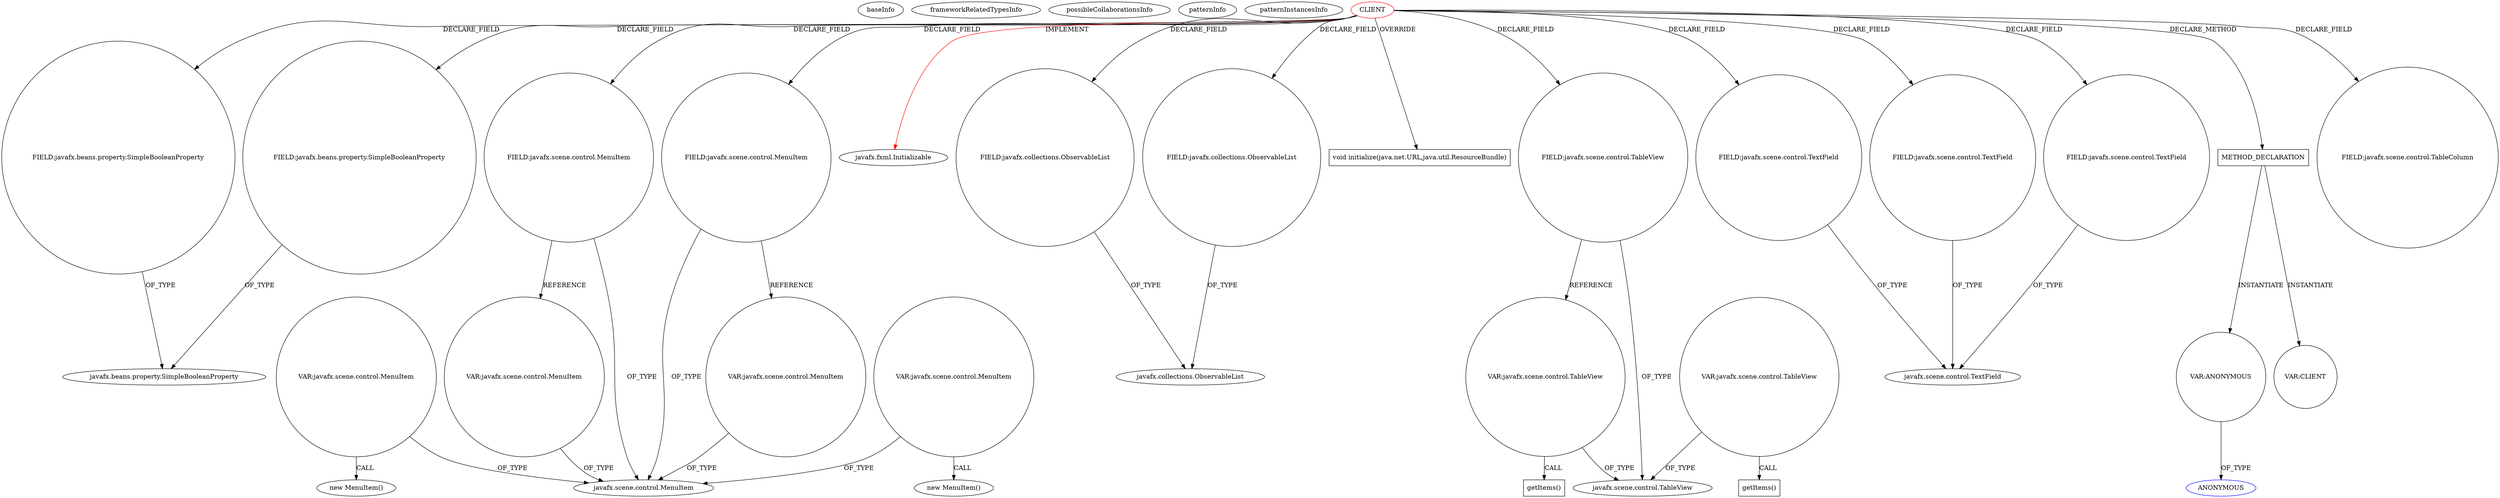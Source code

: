 digraph {
baseInfo[graphId=1798,category="pattern",isAnonymous=false,possibleRelation=false]
frameworkRelatedTypesInfo[0="javafx.fxml.Initializable"]
possibleCollaborationsInfo[]
patternInfo[frequency=2.0,patternRootClient=0]
patternInstancesInfo[0="hock323-eventManager~/hock323-eventManager/EventManager-master/src/eventManager/controller/pokerTournament/BlindsController.java~BlindsController~2976",1="hock323-eventManager~/hock323-eventManager/EventManager-master/src/eventManager/controller/pokerTournament/AnnouncementsController.java~AnnouncementsController~2965"]
28[label="FIELD:javafx.beans.property.SimpleBooleanProperty",vertexType="FIELD_DECLARATION",isFrameworkType=false,shape=circle]
17[label="javafx.beans.property.SimpleBooleanProperty",vertexType="FRAMEWORK_CLASS_TYPE",isFrameworkType=false]
0[label="CLIENT",vertexType="ROOT_CLIENT_CLASS_DECLARATION",isFrameworkType=false,color=red]
18[label="FIELD:javafx.scene.control.MenuItem",vertexType="FIELD_DECLARATION",isFrameworkType=false,shape=circle]
20[label="FIELD:javafx.scene.control.MenuItem",vertexType="FIELD_DECLARATION",isFrameworkType=false,shape=circle]
1[label="javafx.fxml.Initializable",vertexType="FRAMEWORK_INTERFACE_TYPE",isFrameworkType=false]
12[label="FIELD:javafx.collections.ObservableList",vertexType="FIELD_DECLARATION",isFrameworkType=false,shape=circle]
13[label="javafx.collections.ObservableList",vertexType="FRAMEWORK_INTERFACE_TYPE",isFrameworkType=false]
30[label="FIELD:javafx.collections.ObservableList",vertexType="FIELD_DECLARATION",isFrameworkType=false,shape=circle]
19[label="javafx.scene.control.MenuItem",vertexType="FRAMEWORK_CLASS_TYPE",isFrameworkType=false]
32[label="void initialize(java.net.URL,java.util.ResourceBundle)",vertexType="OVERRIDING_METHOD_DECLARATION",isFrameworkType=false,shape=box]
14[label="FIELD:javafx.scene.control.TableView",vertexType="FIELD_DECLARATION",isFrameworkType=false,shape=circle]
15[label="javafx.scene.control.TableView",vertexType="FRAMEWORK_CLASS_TYPE",isFrameworkType=false]
134[label="VAR:javafx.scene.control.TableView",vertexType="VARIABLE_EXPRESION",isFrameworkType=false,shape=circle]
286[label="VAR:javafx.scene.control.MenuItem",vertexType="VARIABLE_EXPRESION",isFrameworkType=false,shape=circle]
290[label="VAR:javafx.scene.control.MenuItem",vertexType="VARIABLE_EXPRESION",isFrameworkType=false,shape=circle]
151[label="VAR:javafx.scene.control.MenuItem",vertexType="VARIABLE_EXPRESION",isFrameworkType=false,shape=circle]
155[label="VAR:javafx.scene.control.MenuItem",vertexType="VARIABLE_EXPRESION",isFrameworkType=false,shape=circle]
16[label="FIELD:javafx.beans.property.SimpleBooleanProperty",vertexType="FIELD_DECLARATION",isFrameworkType=false,shape=circle]
4[label="FIELD:javafx.scene.control.TextField",vertexType="FIELD_DECLARATION",isFrameworkType=false,shape=circle]
24[label="FIELD:javafx.scene.control.TextField",vertexType="FIELD_DECLARATION",isFrameworkType=false,shape=circle]
6[label="FIELD:javafx.scene.control.TextField",vertexType="FIELD_DECLARATION",isFrameworkType=false,shape=circle]
135[label="getItems()",vertexType="INSIDE_CALL",isFrameworkType=false,shape=box]
5[label="javafx.scene.control.TextField",vertexType="FRAMEWORK_CLASS_TYPE",isFrameworkType=false]
237[label="VAR:javafx.scene.control.TableView",vertexType="VARIABLE_EXPRESION",isFrameworkType=false,shape=circle]
238[label="getItems()",vertexType="INSIDE_CALL",isFrameworkType=false,shape=box]
285[label="new MenuItem()",vertexType="CONSTRUCTOR_CALL",isFrameworkType=false]
150[label="new MenuItem()",vertexType="CONSTRUCTOR_CALL",isFrameworkType=false]
99[label="METHOD_DECLARATION",vertexType="CLIENT_METHOD_DECLARATION",isFrameworkType=false,shape=box]
112[label="VAR:CLIENT",vertexType="VARIABLE_EXPRESION",isFrameworkType=false,shape=circle]
108[label="VAR:ANONYMOUS",vertexType="VARIABLE_EXPRESION",isFrameworkType=false,shape=circle]
109[label="ANONYMOUS",vertexType="REFERENCE_ANONYMOUS_DECLARATION",isFrameworkType=false,color=blue]
22[label="FIELD:javafx.scene.control.TableColumn",vertexType="FIELD_DECLARATION",isFrameworkType=false,shape=circle]
0->12[label="DECLARE_FIELD"]
0->4[label="DECLARE_FIELD"]
18->19[label="OF_TYPE"]
0->28[label="DECLARE_FIELD"]
0->30[label="DECLARE_FIELD"]
30->13[label="OF_TYPE"]
237->15[label="OF_TYPE"]
0->14[label="DECLARE_FIELD"]
20->19[label="OF_TYPE"]
237->238[label="CALL"]
0->6[label="DECLARE_FIELD"]
12->13[label="OF_TYPE"]
99->112[label="INSTANTIATE"]
0->24[label="DECLARE_FIELD"]
0->20[label="DECLARE_FIELD"]
155->19[label="OF_TYPE"]
134->15[label="OF_TYPE"]
290->19[label="OF_TYPE"]
0->32[label="OVERRIDE"]
14->15[label="OF_TYPE"]
4->5[label="OF_TYPE"]
20->155[label="REFERENCE"]
6->5[label="OF_TYPE"]
108->109[label="OF_TYPE"]
18->290[label="REFERENCE"]
24->5[label="OF_TYPE"]
0->22[label="DECLARE_FIELD"]
0->18[label="DECLARE_FIELD"]
14->134[label="REFERENCE"]
151->19[label="OF_TYPE"]
286->19[label="OF_TYPE"]
151->150[label="CALL"]
99->108[label="INSTANTIATE"]
28->17[label="OF_TYPE"]
0->1[label="IMPLEMENT",color=red]
286->285[label="CALL"]
16->17[label="OF_TYPE"]
0->16[label="DECLARE_FIELD"]
0->99[label="DECLARE_METHOD"]
134->135[label="CALL"]
}
